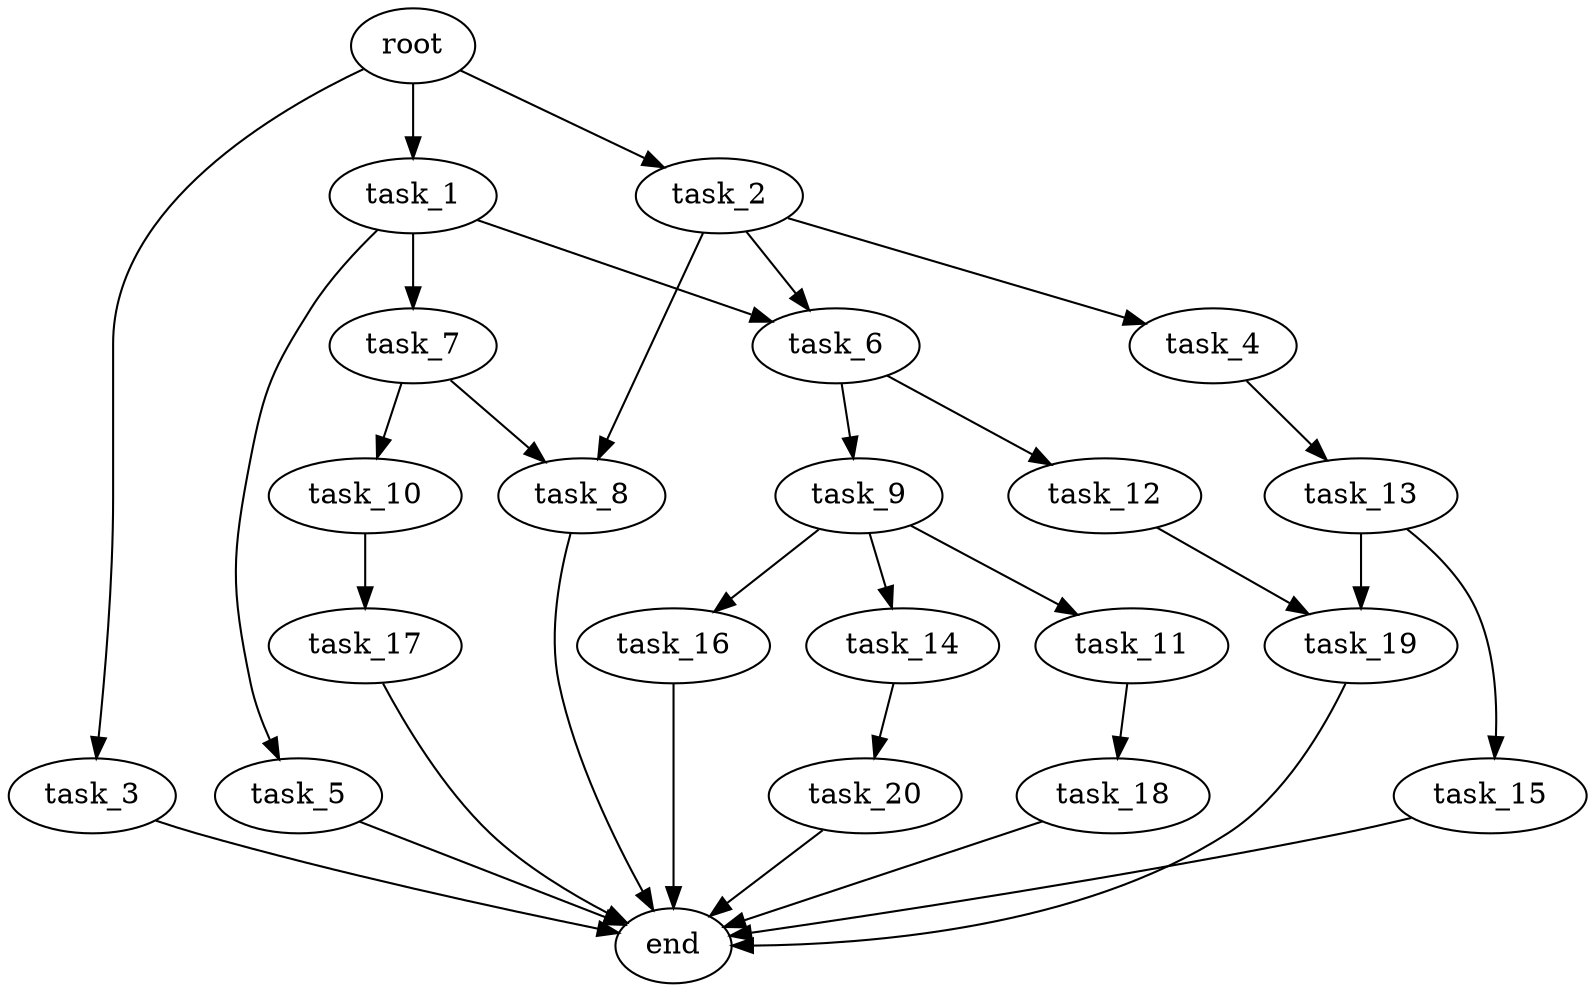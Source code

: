 digraph G {
  root [size="0.000000e+00"];
  task_1 [size="2.846332e+10"];
  task_2 [size="9.891006e+10"];
  task_3 [size="5.433462e+10"];
  task_4 [size="4.939630e+10"];
  task_5 [size="9.385666e+10"];
  task_6 [size="8.510746e+10"];
  task_7 [size="4.680740e+10"];
  task_8 [size="1.928921e+10"];
  task_9 [size="1.127355e+10"];
  task_10 [size="1.625780e+10"];
  task_11 [size="4.589686e+10"];
  task_12 [size="2.573392e+10"];
  task_13 [size="1.862804e+10"];
  task_14 [size="7.366442e+10"];
  task_15 [size="7.907886e+10"];
  task_16 [size="5.678244e+10"];
  task_17 [size="7.573070e+10"];
  task_18 [size="1.755774e+10"];
  task_19 [size="8.561609e+10"];
  task_20 [size="8.970531e+10"];
  end [size="0.000000e+00"];

  root -> task_1 [size="1.000000e-12"];
  root -> task_2 [size="1.000000e-12"];
  root -> task_3 [size="1.000000e-12"];
  task_1 -> task_5 [size="9.385666e+08"];
  task_1 -> task_6 [size="4.255373e+08"];
  task_1 -> task_7 [size="4.680740e+08"];
  task_2 -> task_4 [size="4.939630e+08"];
  task_2 -> task_6 [size="4.255373e+08"];
  task_2 -> task_8 [size="9.644606e+07"];
  task_3 -> end [size="1.000000e-12"];
  task_4 -> task_13 [size="1.862804e+08"];
  task_5 -> end [size="1.000000e-12"];
  task_6 -> task_9 [size="1.127355e+08"];
  task_6 -> task_12 [size="2.573392e+08"];
  task_7 -> task_8 [size="9.644606e+07"];
  task_7 -> task_10 [size="1.625780e+08"];
  task_8 -> end [size="1.000000e-12"];
  task_9 -> task_11 [size="4.589686e+08"];
  task_9 -> task_14 [size="7.366442e+08"];
  task_9 -> task_16 [size="5.678244e+08"];
  task_10 -> task_17 [size="7.573070e+08"];
  task_11 -> task_18 [size="1.755774e+08"];
  task_12 -> task_19 [size="4.280804e+08"];
  task_13 -> task_15 [size="7.907886e+08"];
  task_13 -> task_19 [size="4.280804e+08"];
  task_14 -> task_20 [size="8.970531e+08"];
  task_15 -> end [size="1.000000e-12"];
  task_16 -> end [size="1.000000e-12"];
  task_17 -> end [size="1.000000e-12"];
  task_18 -> end [size="1.000000e-12"];
  task_19 -> end [size="1.000000e-12"];
  task_20 -> end [size="1.000000e-12"];
}
